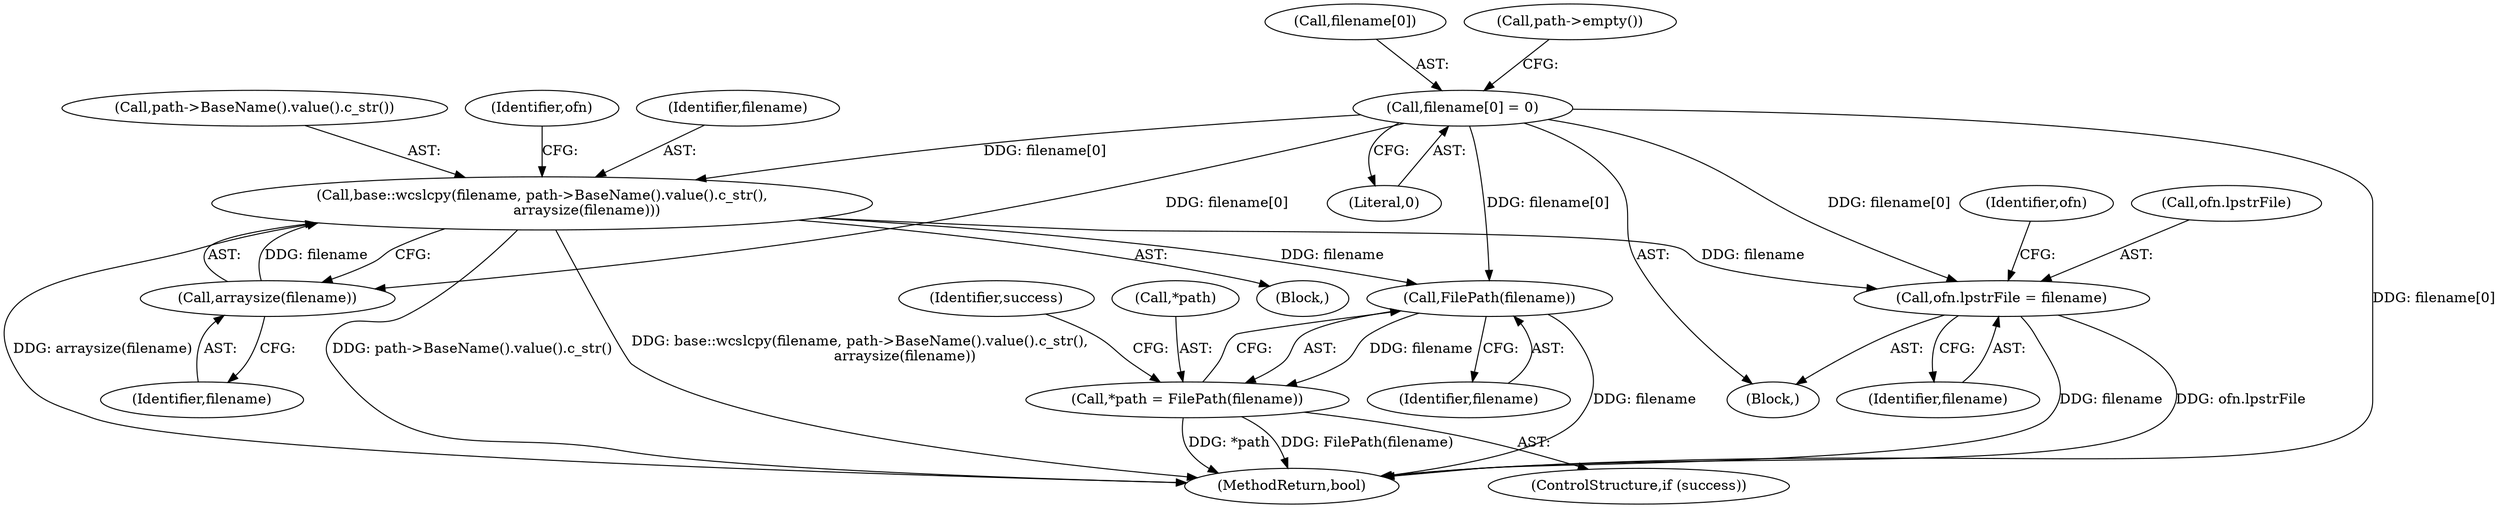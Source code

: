 digraph "0_Chrome_eb7971fdb0c3b76bacfb77c1ecc76459ef481f17@array" {
"1000124" [label="(Call,filename[0] = 0)"];
"1000171" [label="(Call,base::wcslcpy(filename, path->BaseName().value().c_str(),\n                    arraysize(filename)))"];
"1000176" [label="(Call,ofn.lpstrFile = filename)"];
"1000214" [label="(Call,FilePath(filename))"];
"1000211" [label="(Call,*path = FilePath(filename))"];
"1000174" [label="(Call,arraysize(filename))"];
"1000125" [label="(Call,filename[0])"];
"1000217" [label="(Identifier,success)"];
"1000183" [label="(Identifier,ofn)"];
"1000180" [label="(Identifier,filename)"];
"1000173" [label="(Call,path->BaseName().value().c_str())"];
"1000218" [label="(MethodReturn,bool)"];
"1000176" [label="(Call,ofn.lpstrFile = filename)"];
"1000177" [label="(Call,ofn.lpstrFile)"];
"1000214" [label="(Call,FilePath(filename))"];
"1000209" [label="(ControlStructure,if (success))"];
"1000124" [label="(Call,filename[0] = 0)"];
"1000162" [label="(Block,)"];
"1000211" [label="(Call,*path = FilePath(filename))"];
"1000178" [label="(Identifier,ofn)"];
"1000132" [label="(Call,path->empty())"];
"1000171" [label="(Call,base::wcslcpy(filename, path->BaseName().value().c_str(),\n                    arraysize(filename)))"];
"1000215" [label="(Identifier,filename)"];
"1000128" [label="(Literal,0)"];
"1000175" [label="(Identifier,filename)"];
"1000172" [label="(Identifier,filename)"];
"1000105" [label="(Block,)"];
"1000174" [label="(Call,arraysize(filename))"];
"1000212" [label="(Call,*path)"];
"1000124" -> "1000105"  [label="AST: "];
"1000124" -> "1000128"  [label="CFG: "];
"1000125" -> "1000124"  [label="AST: "];
"1000128" -> "1000124"  [label="AST: "];
"1000132" -> "1000124"  [label="CFG: "];
"1000124" -> "1000218"  [label="DDG: filename[0]"];
"1000124" -> "1000171"  [label="DDG: filename[0]"];
"1000124" -> "1000174"  [label="DDG: filename[0]"];
"1000124" -> "1000176"  [label="DDG: filename[0]"];
"1000124" -> "1000214"  [label="DDG: filename[0]"];
"1000171" -> "1000162"  [label="AST: "];
"1000171" -> "1000174"  [label="CFG: "];
"1000172" -> "1000171"  [label="AST: "];
"1000173" -> "1000171"  [label="AST: "];
"1000174" -> "1000171"  [label="AST: "];
"1000178" -> "1000171"  [label="CFG: "];
"1000171" -> "1000218"  [label="DDG: path->BaseName().value().c_str()"];
"1000171" -> "1000218"  [label="DDG: base::wcslcpy(filename, path->BaseName().value().c_str(),\n                    arraysize(filename))"];
"1000171" -> "1000218"  [label="DDG: arraysize(filename)"];
"1000174" -> "1000171"  [label="DDG: filename"];
"1000171" -> "1000176"  [label="DDG: filename"];
"1000171" -> "1000214"  [label="DDG: filename"];
"1000176" -> "1000105"  [label="AST: "];
"1000176" -> "1000180"  [label="CFG: "];
"1000177" -> "1000176"  [label="AST: "];
"1000180" -> "1000176"  [label="AST: "];
"1000183" -> "1000176"  [label="CFG: "];
"1000176" -> "1000218"  [label="DDG: filename"];
"1000176" -> "1000218"  [label="DDG: ofn.lpstrFile"];
"1000214" -> "1000211"  [label="AST: "];
"1000214" -> "1000215"  [label="CFG: "];
"1000215" -> "1000214"  [label="AST: "];
"1000211" -> "1000214"  [label="CFG: "];
"1000214" -> "1000218"  [label="DDG: filename"];
"1000214" -> "1000211"  [label="DDG: filename"];
"1000211" -> "1000209"  [label="AST: "];
"1000212" -> "1000211"  [label="AST: "];
"1000217" -> "1000211"  [label="CFG: "];
"1000211" -> "1000218"  [label="DDG: *path"];
"1000211" -> "1000218"  [label="DDG: FilePath(filename)"];
"1000174" -> "1000175"  [label="CFG: "];
"1000175" -> "1000174"  [label="AST: "];
}
